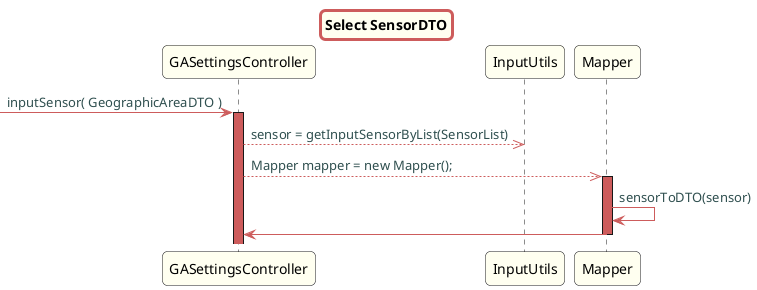 @startuml

title Select SensorDTO

skinparam titleBorderRoundCorner 10
skinparam titleBorderThickness 3
skinparam titleBorderColor indianred
skinparam titleBackgroundColor ivory
skinparam FontName quicksand

skinparam actor {
 	BorderColor indianred
 	}

 skinparam sequence {
 	LifeLineBackgroundColor indianred
 	ParticipantBackgroundColor ivory
 }

 skinparam roundcorner 10

 skinparam component {
   arrowThickness 1
   ArrowFontName Verdana
   ArrowColor indianred
   ArrowFontColor darkslategrey
 }

-> GASettingsController: inputSensor( GeographicAreaDTO )
activate GASettingsController
GASettingsController -->> InputUtils: sensor = getInputSensorByList(SensorList)
GASettingsController -->> Mapper: Mapper mapper = new Mapper();
activate Mapper
Mapper -> Mapper: sensorToDTO(sensor)
Mapper -> GASettingsController
deactivate Mapper


@enduml